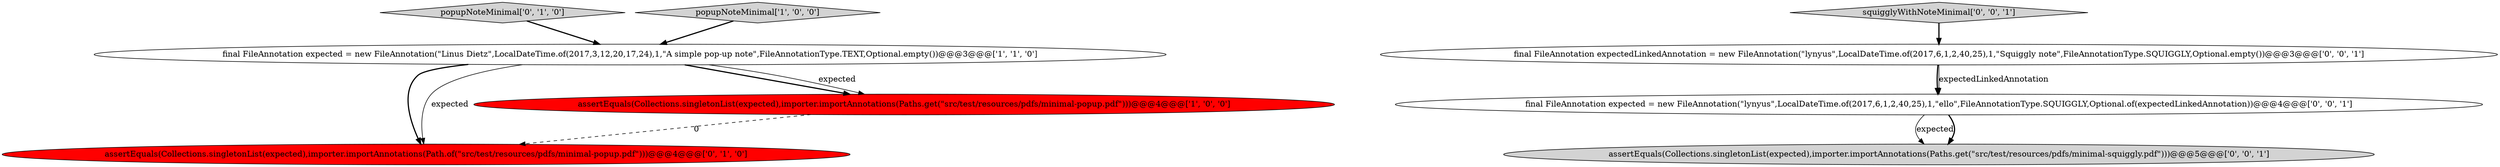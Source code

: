 digraph {
3 [style = filled, label = "popupNoteMinimal['0', '1', '0']", fillcolor = lightgray, shape = diamond image = "AAA0AAABBB2BBB"];
7 [style = filled, label = "squigglyWithNoteMinimal['0', '0', '1']", fillcolor = lightgray, shape = diamond image = "AAA0AAABBB3BBB"];
4 [style = filled, label = "assertEquals(Collections.singletonList(expected),importer.importAnnotations(Path.of(\"src/test/resources/pdfs/minimal-popup.pdf\")))@@@4@@@['0', '1', '0']", fillcolor = red, shape = ellipse image = "AAA1AAABBB2BBB"];
0 [style = filled, label = "popupNoteMinimal['1', '0', '0']", fillcolor = lightgray, shape = diamond image = "AAA0AAABBB1BBB"];
1 [style = filled, label = "final FileAnnotation expected = new FileAnnotation(\"Linus Dietz\",LocalDateTime.of(2017,3,12,20,17,24),1,\"A simple pop-up note\",FileAnnotationType.TEXT,Optional.empty())@@@3@@@['1', '1', '0']", fillcolor = white, shape = ellipse image = "AAA0AAABBB1BBB"];
5 [style = filled, label = "assertEquals(Collections.singletonList(expected),importer.importAnnotations(Paths.get(\"src/test/resources/pdfs/minimal-squiggly.pdf\")))@@@5@@@['0', '0', '1']", fillcolor = lightgray, shape = ellipse image = "AAA0AAABBB3BBB"];
8 [style = filled, label = "final FileAnnotation expected = new FileAnnotation(\"lynyus\",LocalDateTime.of(2017,6,1,2,40,25),1,\"ello\",FileAnnotationType.SQUIGGLY,Optional.of(expectedLinkedAnnotation))@@@4@@@['0', '0', '1']", fillcolor = white, shape = ellipse image = "AAA0AAABBB3BBB"];
6 [style = filled, label = "final FileAnnotation expectedLinkedAnnotation = new FileAnnotation(\"lynyus\",LocalDateTime.of(2017,6,1,2,40,25),1,\"Squiggly note\",FileAnnotationType.SQUIGGLY,Optional.empty())@@@3@@@['0', '0', '1']", fillcolor = white, shape = ellipse image = "AAA0AAABBB3BBB"];
2 [style = filled, label = "assertEquals(Collections.singletonList(expected),importer.importAnnotations(Paths.get(\"src/test/resources/pdfs/minimal-popup.pdf\")))@@@4@@@['1', '0', '0']", fillcolor = red, shape = ellipse image = "AAA1AAABBB1BBB"];
8->5 [style = solid, label="expected"];
1->2 [style = bold, label=""];
1->4 [style = bold, label=""];
7->6 [style = bold, label=""];
8->5 [style = bold, label=""];
3->1 [style = bold, label=""];
1->2 [style = solid, label="expected"];
0->1 [style = bold, label=""];
1->4 [style = solid, label="expected"];
6->8 [style = bold, label=""];
2->4 [style = dashed, label="0"];
6->8 [style = solid, label="expectedLinkedAnnotation"];
}
